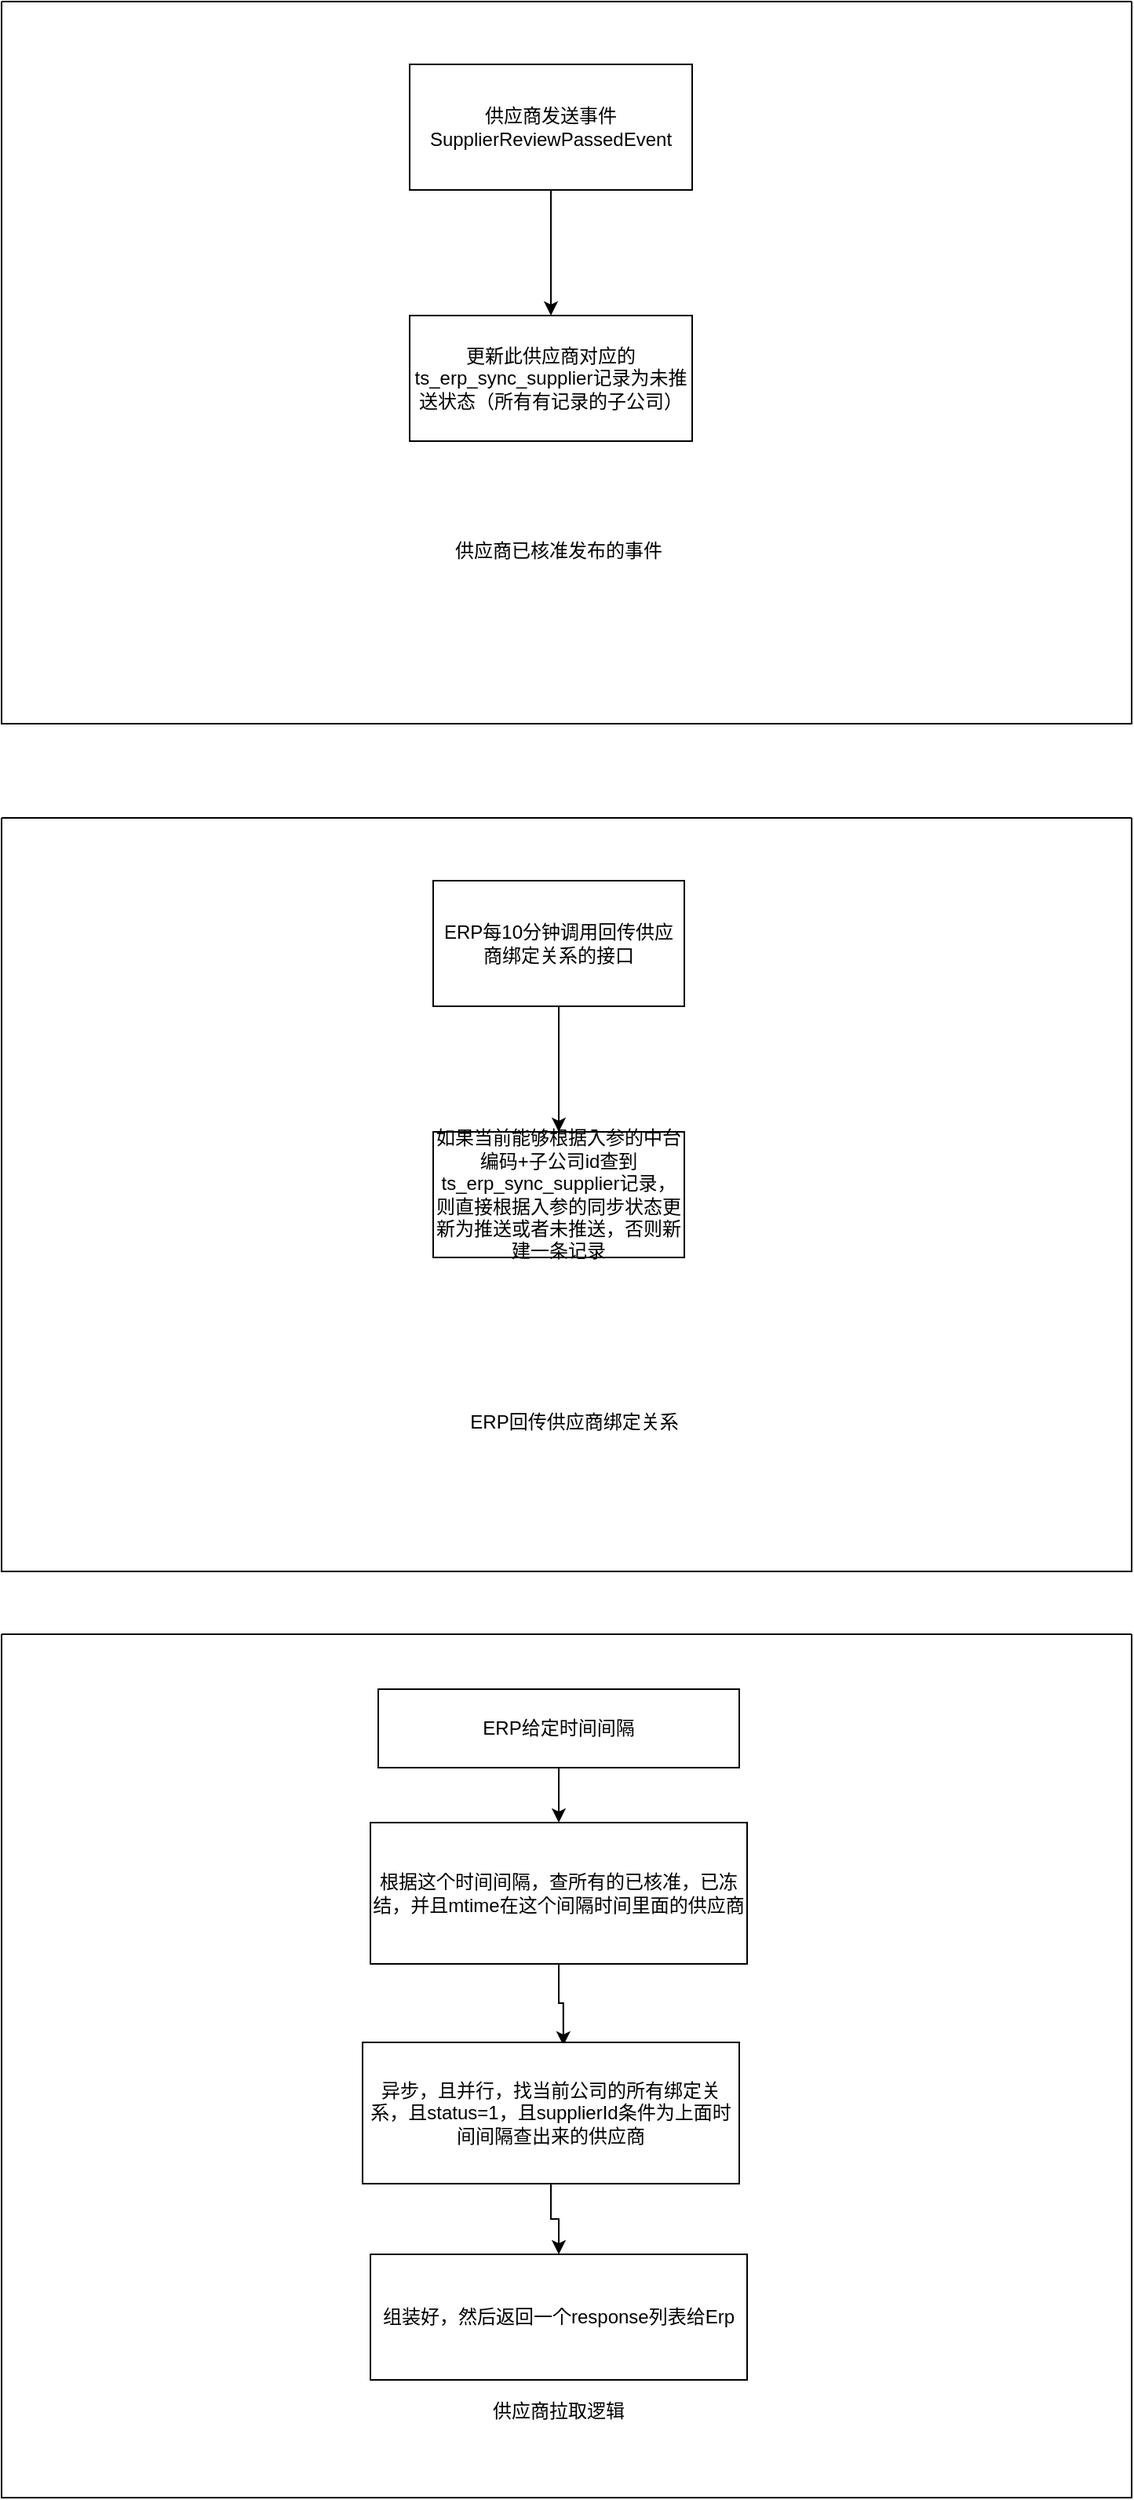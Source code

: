 <mxfile version="14.8.2" type="github">
  <diagram id="UCqvMDaJ9Vpz9N2DDswh" name="Page-1">
    <mxGraphModel dx="1422" dy="762" grid="1" gridSize="10" guides="1" tooltips="1" connect="1" arrows="1" fold="1" page="1" pageScale="1" pageWidth="827" pageHeight="1169" math="0" shadow="0">
      <root>
        <mxCell id="0" />
        <mxCell id="1" parent="0" />
        <mxCell id="iKKN-D51cdZGFNAiCJsU-7" value="" style="swimlane;startSize=0;" vertex="1" parent="1">
          <mxGeometry x="40" y="40" width="720" height="460" as="geometry" />
        </mxCell>
        <mxCell id="iKKN-D51cdZGFNAiCJsU-1" value="供应商发送事件SupplierReviewPassedEvent" style="rounded=0;whiteSpace=wrap;html=1;" vertex="1" parent="iKKN-D51cdZGFNAiCJsU-7">
          <mxGeometry x="260" y="40" width="180" height="80" as="geometry" />
        </mxCell>
        <mxCell id="iKKN-D51cdZGFNAiCJsU-2" value="更新此供应商对应的ts_erp_sync_supplier记录为未推送状态（所有有记录的子公司）" style="rounded=0;whiteSpace=wrap;html=1;" vertex="1" parent="iKKN-D51cdZGFNAiCJsU-7">
          <mxGeometry x="260" y="200" width="180" height="80" as="geometry" />
        </mxCell>
        <mxCell id="iKKN-D51cdZGFNAiCJsU-3" style="edgeStyle=orthogonalEdgeStyle;rounded=0;orthogonalLoop=1;jettySize=auto;html=1;entryX=0.5;entryY=0;entryDx=0;entryDy=0;" edge="1" parent="iKKN-D51cdZGFNAiCJsU-7" source="iKKN-D51cdZGFNAiCJsU-1" target="iKKN-D51cdZGFNAiCJsU-2">
          <mxGeometry relative="1" as="geometry" />
        </mxCell>
        <mxCell id="iKKN-D51cdZGFNAiCJsU-8" value="供应商已核准发布的事件" style="text;html=1;strokeColor=none;fillColor=none;align=center;verticalAlign=middle;whiteSpace=wrap;rounded=0;" vertex="1" parent="iKKN-D51cdZGFNAiCJsU-7">
          <mxGeometry x="270" y="320" width="170" height="60" as="geometry" />
        </mxCell>
        <mxCell id="iKKN-D51cdZGFNAiCJsU-9" value="" style="swimlane;startSize=0;" vertex="1" parent="1">
          <mxGeometry x="40" y="560" width="720" height="480" as="geometry" />
        </mxCell>
        <mxCell id="iKKN-D51cdZGFNAiCJsU-10" value="ERP回传供应商绑定关系" style="text;html=1;strokeColor=none;fillColor=none;align=center;verticalAlign=middle;whiteSpace=wrap;rounded=0;" vertex="1" parent="iKKN-D51cdZGFNAiCJsU-9">
          <mxGeometry x="280" y="350" width="170" height="70" as="geometry" />
        </mxCell>
        <mxCell id="iKKN-D51cdZGFNAiCJsU-4" value="ERP每10分钟调用回传供应商绑定关系的接口" style="rounded=0;whiteSpace=wrap;html=1;" vertex="1" parent="iKKN-D51cdZGFNAiCJsU-9">
          <mxGeometry x="275" y="40" width="160" height="80" as="geometry" />
        </mxCell>
        <mxCell id="iKKN-D51cdZGFNAiCJsU-5" value="如果当前能够根据入参的中台编码+子公司id查到ts_erp_sync_supplier记录，则直接根据入参的同步状态更新为推送或者未推送，否则新建一条记录" style="rounded=0;whiteSpace=wrap;html=1;" vertex="1" parent="iKKN-D51cdZGFNAiCJsU-9">
          <mxGeometry x="275" y="200" width="160" height="80" as="geometry" />
        </mxCell>
        <mxCell id="iKKN-D51cdZGFNAiCJsU-6" style="edgeStyle=orthogonalEdgeStyle;rounded=0;orthogonalLoop=1;jettySize=auto;html=1;entryX=0.5;entryY=0;entryDx=0;entryDy=0;" edge="1" parent="iKKN-D51cdZGFNAiCJsU-9" source="iKKN-D51cdZGFNAiCJsU-4" target="iKKN-D51cdZGFNAiCJsU-5">
          <mxGeometry relative="1" as="geometry" />
        </mxCell>
        <mxCell id="iKKN-D51cdZGFNAiCJsU-12" value="" style="swimlane;startSize=0;" vertex="1" parent="1">
          <mxGeometry x="40" y="1080" width="720" height="550" as="geometry" />
        </mxCell>
        <mxCell id="iKKN-D51cdZGFNAiCJsU-13" value="供应商拉取逻辑" style="text;html=1;strokeColor=none;fillColor=none;align=center;verticalAlign=middle;whiteSpace=wrap;rounded=0;" vertex="1" parent="iKKN-D51cdZGFNAiCJsU-12">
          <mxGeometry x="265" y="475" width="180" height="40" as="geometry" />
        </mxCell>
        <mxCell id="iKKN-D51cdZGFNAiCJsU-19" style="edgeStyle=orthogonalEdgeStyle;rounded=0;orthogonalLoop=1;jettySize=auto;html=1;entryX=0.5;entryY=0;entryDx=0;entryDy=0;" edge="1" parent="iKKN-D51cdZGFNAiCJsU-12" source="iKKN-D51cdZGFNAiCJsU-14" target="iKKN-D51cdZGFNAiCJsU-15">
          <mxGeometry relative="1" as="geometry" />
        </mxCell>
        <mxCell id="iKKN-D51cdZGFNAiCJsU-14" value="ERP给定时间间隔" style="rounded=0;whiteSpace=wrap;html=1;" vertex="1" parent="iKKN-D51cdZGFNAiCJsU-12">
          <mxGeometry x="240" y="35" width="230" height="50" as="geometry" />
        </mxCell>
        <mxCell id="iKKN-D51cdZGFNAiCJsU-20" style="edgeStyle=orthogonalEdgeStyle;rounded=0;orthogonalLoop=1;jettySize=auto;html=1;entryX=0.533;entryY=0.022;entryDx=0;entryDy=0;entryPerimeter=0;" edge="1" parent="iKKN-D51cdZGFNAiCJsU-12" source="iKKN-D51cdZGFNAiCJsU-15" target="iKKN-D51cdZGFNAiCJsU-16">
          <mxGeometry relative="1" as="geometry" />
        </mxCell>
        <mxCell id="iKKN-D51cdZGFNAiCJsU-15" value="根据这个时间间隔，查所有的已核准，已冻结，并且mtime在这个间隔时间里面的供应商" style="rounded=0;whiteSpace=wrap;html=1;" vertex="1" parent="iKKN-D51cdZGFNAiCJsU-12">
          <mxGeometry x="235" y="120" width="240" height="90" as="geometry" />
        </mxCell>
        <mxCell id="iKKN-D51cdZGFNAiCJsU-21" style="edgeStyle=orthogonalEdgeStyle;rounded=0;orthogonalLoop=1;jettySize=auto;html=1;entryX=0.5;entryY=0;entryDx=0;entryDy=0;" edge="1" parent="iKKN-D51cdZGFNAiCJsU-12" source="iKKN-D51cdZGFNAiCJsU-16" target="iKKN-D51cdZGFNAiCJsU-18">
          <mxGeometry relative="1" as="geometry" />
        </mxCell>
        <mxCell id="iKKN-D51cdZGFNAiCJsU-16" value="异步，且并行，找当前公司的所有绑定关系，且status=1，且supplierId条件为上面时间间隔查出来的供应商" style="rounded=0;whiteSpace=wrap;html=1;" vertex="1" parent="iKKN-D51cdZGFNAiCJsU-12">
          <mxGeometry x="230" y="260" width="240" height="90" as="geometry" />
        </mxCell>
        <mxCell id="iKKN-D51cdZGFNAiCJsU-18" value="组装好，然后返回一个response列表给Erp" style="rounded=0;whiteSpace=wrap;html=1;" vertex="1" parent="iKKN-D51cdZGFNAiCJsU-12">
          <mxGeometry x="235" y="395" width="240" height="80" as="geometry" />
        </mxCell>
      </root>
    </mxGraphModel>
  </diagram>
</mxfile>
